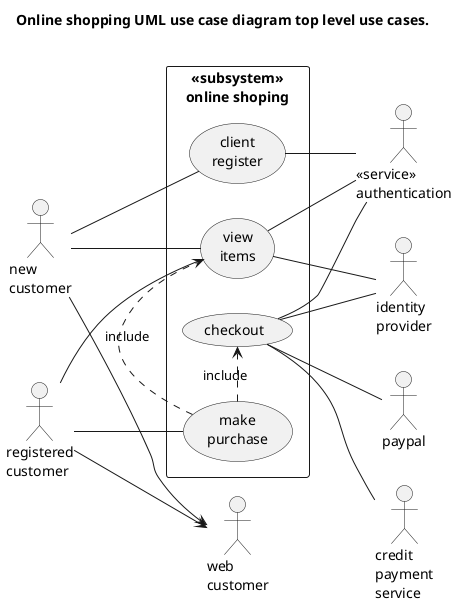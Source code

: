 @startuml
left to right direction

title Online shopping UML use case diagram top level use cases.\n

skinparam packageStyle rectangle
actor "registered\ncustomer" as regCustomer
actor "web\ncustomer" as webCustomer
actor "new\ncustomer" as newCustomer

actor "<<service>>\nauthentication" as auth
actor "identity\nprovider" as idProvider
actor "credit\npayment\nservice" as crPayment
actor "paypal" as paypal


rectangle "<<subsystem>>\nonline shoping" {
 
  regCustomer -- (view\nitems)
  regCustomer -- (make\npurchase)
  newCustomer -- (client\nregister)
  newCustomer -- (view\nitems)


  regCustomer --> webCustomer
  newCustomer --> webCustomer

  (make\npurchase) .> (view\nitems) : include
 
  (make\npurchase) .> (checkout) : include

  (view\nitems)  --  auth
  (checkout) -- auth
  (client\nregister) -- auth
  (view\nitems)  --  idProvider
  (checkout)  --  idProvider
  (checkout) -- crPayment
  (checkout) -- paypal

}
@enduml